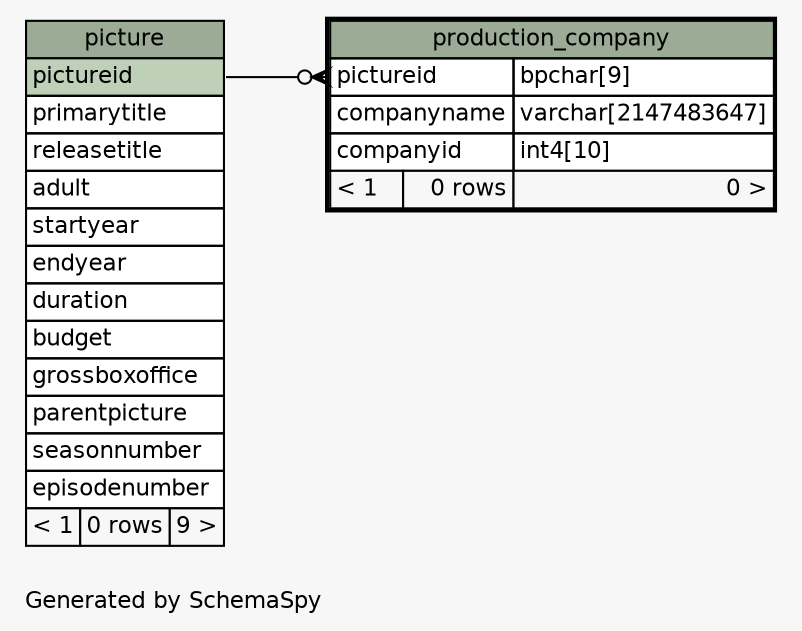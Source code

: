 // dot 2.38.0 on Linux 4.13.0-32-generic
// SchemaSpy rev 590
digraph "oneDegreeRelationshipsDiagram" {
  graph [
    rankdir="RL"
    bgcolor="#f7f7f7"
    label="\nGenerated by SchemaSpy"
    labeljust="l"
    nodesep="0.18"
    ranksep="0.46"
    fontname="Helvetica"
    fontsize="11"
  ];
  node [
    fontname="Helvetica"
    fontsize="11"
    shape="plaintext"
  ];
  edge [
    arrowsize="0.8"
  ];
  "production_company":"pictureid":w -> "picture":"pictureid":e [arrowhead=none dir=back arrowtail=crowodot];
  "picture" [
    label=<
    <TABLE BORDER="0" CELLBORDER="1" CELLSPACING="0" BGCOLOR="#ffffff">
      <TR><TD COLSPAN="3" BGCOLOR="#9bab96" ALIGN="CENTER">picture</TD></TR>
      <TR><TD PORT="pictureid" COLSPAN="3" BGCOLOR="#bed1b8" ALIGN="LEFT">pictureid</TD></TR>
      <TR><TD PORT="primarytitle" COLSPAN="3" ALIGN="LEFT">primarytitle</TD></TR>
      <TR><TD PORT="releasetitle" COLSPAN="3" ALIGN="LEFT">releasetitle</TD></TR>
      <TR><TD PORT="adult" COLSPAN="3" ALIGN="LEFT">adult</TD></TR>
      <TR><TD PORT="startyear" COLSPAN="3" ALIGN="LEFT">startyear</TD></TR>
      <TR><TD PORT="endyear" COLSPAN="3" ALIGN="LEFT">endyear</TD></TR>
      <TR><TD PORT="duration" COLSPAN="3" ALIGN="LEFT">duration</TD></TR>
      <TR><TD PORT="budget" COLSPAN="3" ALIGN="LEFT">budget</TD></TR>
      <TR><TD PORT="grossboxoffice" COLSPAN="3" ALIGN="LEFT">grossboxoffice</TD></TR>
      <TR><TD PORT="parentpicture" COLSPAN="3" ALIGN="LEFT">parentpicture</TD></TR>
      <TR><TD PORT="seasonnumber" COLSPAN="3" ALIGN="LEFT">seasonnumber</TD></TR>
      <TR><TD PORT="episodenumber" COLSPAN="3" ALIGN="LEFT">episodenumber</TD></TR>
      <TR><TD ALIGN="LEFT" BGCOLOR="#f7f7f7">&lt; 1</TD><TD ALIGN="RIGHT" BGCOLOR="#f7f7f7">0 rows</TD><TD ALIGN="RIGHT" BGCOLOR="#f7f7f7">9 &gt;</TD></TR>
    </TABLE>>
    URL="picture.html"
    tooltip="picture"
  ];
  "production_company" [
    label=<
    <TABLE BORDER="2" CELLBORDER="1" CELLSPACING="0" BGCOLOR="#ffffff">
      <TR><TD COLSPAN="3" BGCOLOR="#9bab96" ALIGN="CENTER">production_company</TD></TR>
      <TR><TD PORT="pictureid" COLSPAN="2" ALIGN="LEFT">pictureid</TD><TD PORT="pictureid.type" ALIGN="LEFT">bpchar[9]</TD></TR>
      <TR><TD PORT="companyname" COLSPAN="2" ALIGN="LEFT">companyname</TD><TD PORT="companyname.type" ALIGN="LEFT">varchar[2147483647]</TD></TR>
      <TR><TD PORT="companyid" COLSPAN="2" ALIGN="LEFT">companyid</TD><TD PORT="companyid.type" ALIGN="LEFT">int4[10]</TD></TR>
      <TR><TD ALIGN="LEFT" BGCOLOR="#f7f7f7">&lt; 1</TD><TD ALIGN="RIGHT" BGCOLOR="#f7f7f7">0 rows</TD><TD ALIGN="RIGHT" BGCOLOR="#f7f7f7">0 &gt;</TD></TR>
    </TABLE>>
    URL="production_company.html"
    tooltip="production_company"
  ];
}
